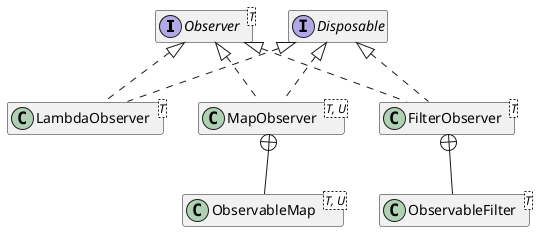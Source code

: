 @startuml
hide members
interface Observer<T>
interface Disposable

class LambdaObserver<T>
class MapObserver<T, U>
class FilterObserver<T>
class ObservableMap<T, U>
class ObservableFilter<T>

MapObserver +-- ObservableMap
FilterObserver +-- ObservableFilter
Observer <|.. LambdaObserver
Observer <|.. MapObserver
Observer <|.. FilterObserver

Disposable <|.. LambdaObserver
Disposable <|.. MapObserver
Disposable <|.. FilterObserver

@enduml